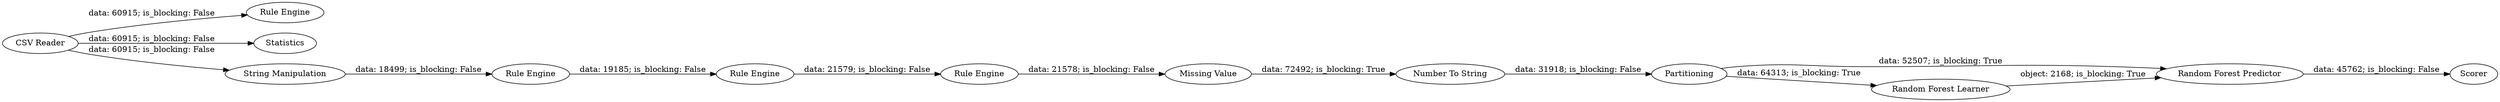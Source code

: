 digraph {
	"2020875099493973661_1" [label="CSV Reader"]
	"2020875099493973661_11" [label="Rule Engine"]
	"2020875099493973661_13" [label="Rule Engine"]
	"2020875099493973661_9" [label="Rule Engine"]
	"2020875099493973661_5" [label=Partitioning]
	"2020875099493973661_12" [label="Rule Engine"]
	"2020875099493973661_3" [label="Missing Value"]
	"2020875099493973661_7" [label="Random Forest Predictor"]
	"2020875099493973661_8" [label=Scorer]
	"2020875099493973661_4" [label="Number To String"]
	"2020875099493973661_2" [label=Statistics]
	"2020875099493973661_6" [label="Random Forest Learner"]
	"2020875099493973661_10" [label="String Manipulation"]
	"2020875099493973661_4" -> "2020875099493973661_5" [label="data: 31918; is_blocking: False"]
	"2020875099493973661_5" -> "2020875099493973661_6" [label="data: 64313; is_blocking: True"]
	"2020875099493973661_7" -> "2020875099493973661_8" [label="data: 45762; is_blocking: False"]
	"2020875099493973661_13" -> "2020875099493973661_3" [label="data: 21578; is_blocking: False"]
	"2020875099493973661_3" -> "2020875099493973661_4" [label="data: 72492; is_blocking: True"]
	"2020875099493973661_11" -> "2020875099493973661_12" [label="data: 19185; is_blocking: False"]
	"2020875099493973661_1" -> "2020875099493973661_10" [label="data: 60915; is_blocking: False"]
	"2020875099493973661_12" -> "2020875099493973661_13" [label="data: 21579; is_blocking: False"]
	"2020875099493973661_1" -> "2020875099493973661_2" [label="data: 60915; is_blocking: False"]
	"2020875099493973661_10" -> "2020875099493973661_11" [label="data: 18499; is_blocking: False"]
	"2020875099493973661_1" -> "2020875099493973661_9" [label="data: 60915; is_blocking: False"]
	"2020875099493973661_5" -> "2020875099493973661_7" [label="data: 52507; is_blocking: True"]
	"2020875099493973661_6" -> "2020875099493973661_7" [label="object: 2168; is_blocking: True"]
	rankdir=LR
}
